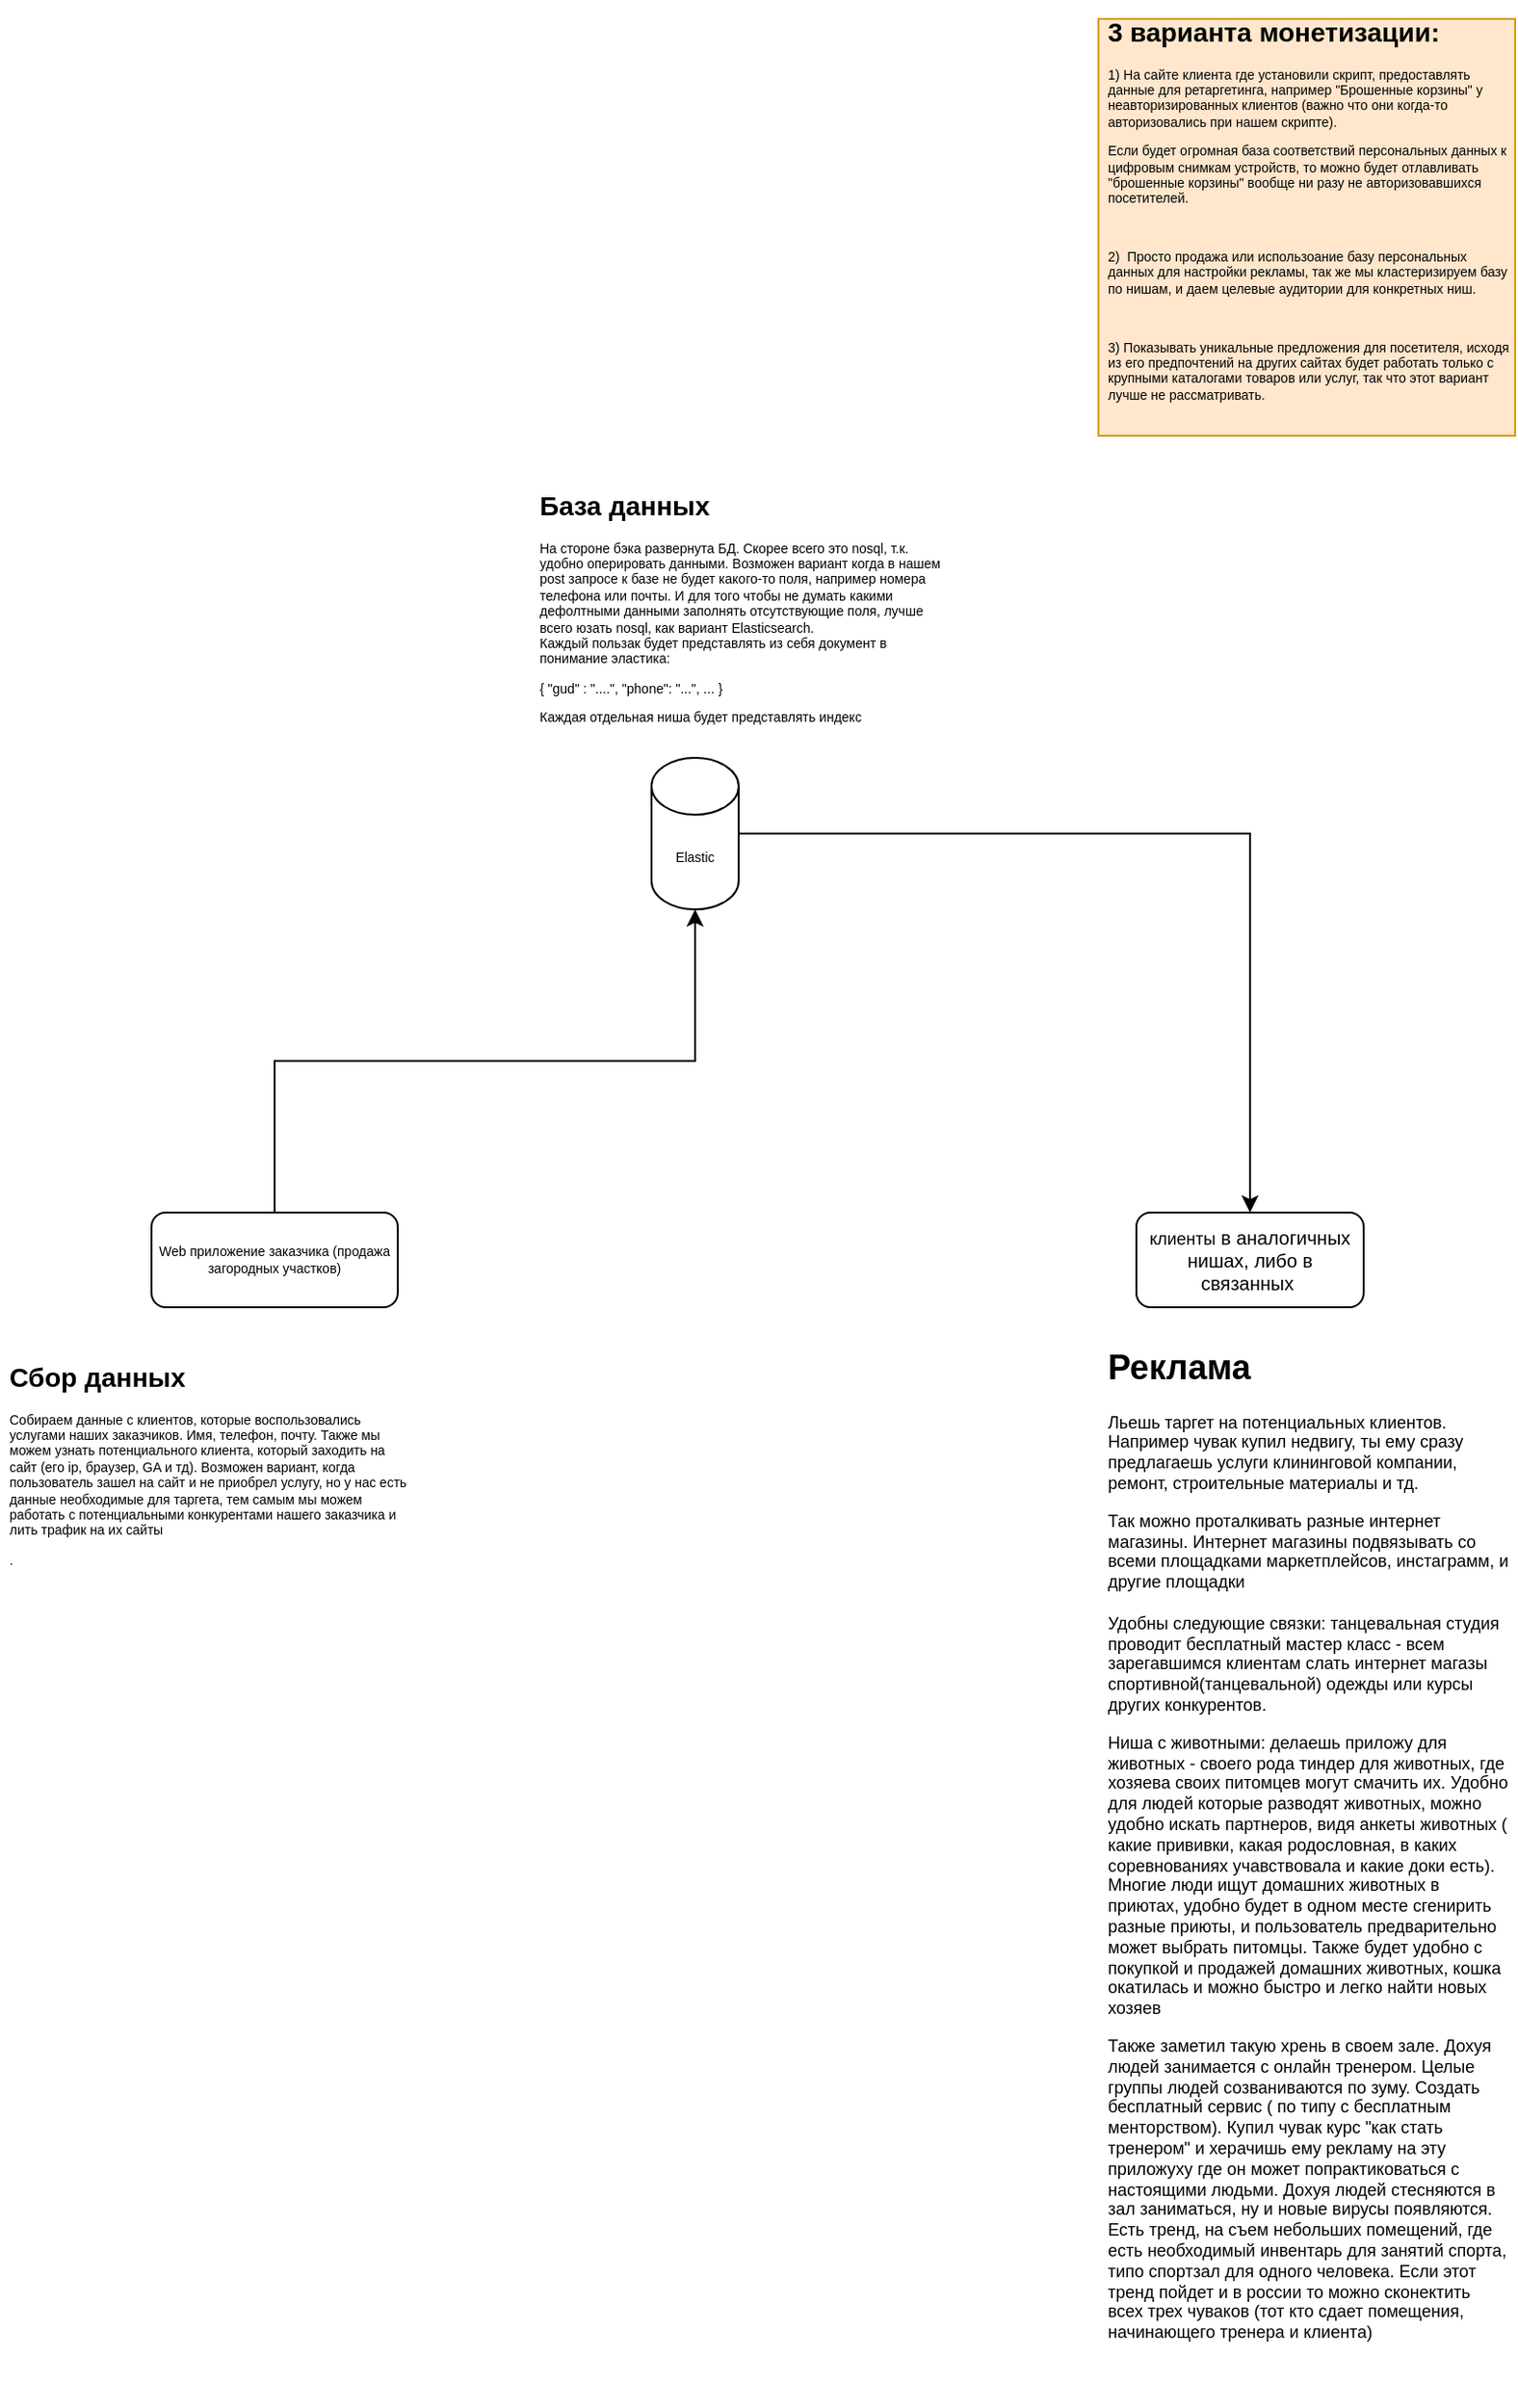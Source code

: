 <mxfile version="20.2.0" type="github">
  <diagram id="C5RBs43oDa-KdzZeNtuy" name="Page-1">
    <mxGraphModel dx="1038" dy="1716" grid="1" gridSize="10" guides="1" tooltips="1" connect="1" arrows="1" fold="1" page="1" pageScale="1" pageWidth="827" pageHeight="1169" math="0" shadow="0">
      <root>
        <mxCell id="WIyWlLk6GJQsqaUBKTNV-0" />
        <mxCell id="WIyWlLk6GJQsqaUBKTNV-1" parent="WIyWlLk6GJQsqaUBKTNV-0" />
        <mxCell id="ckcIEzo2NA76HNStzIgR-6" style="edgeStyle=orthogonalEdgeStyle;rounded=0;orthogonalLoop=1;jettySize=auto;html=1;exitX=0.5;exitY=0;exitDx=0;exitDy=0;fontSize=5;entryX=0.5;entryY=1;entryDx=0;entryDy=0;entryPerimeter=0;" parent="WIyWlLk6GJQsqaUBKTNV-1" source="WIyWlLk6GJQsqaUBKTNV-3" target="ckcIEzo2NA76HNStzIgR-4" edge="1">
          <mxGeometry relative="1" as="geometry">
            <mxPoint x="350" y="250" as="targetPoint" />
          </mxGeometry>
        </mxCell>
        <mxCell id="WIyWlLk6GJQsqaUBKTNV-3" value="Web приложение заказчика (продажа загородных участков)" style="rounded=1;whiteSpace=wrap;html=1;fontSize=7;glass=0;strokeWidth=1;shadow=0;" parent="WIyWlLk6GJQsqaUBKTNV-1" vertex="1">
          <mxGeometry x="90" y="460" width="130" height="50" as="geometry" />
        </mxCell>
        <mxCell id="ckcIEzo2NA76HNStzIgR-3" value="&lt;h1&gt;Сбор данных&lt;/h1&gt;&lt;span style=&quot;text-align: center;&quot;&gt;Собираем данные с клиентов, которые воспользовались услугами наших заказчиков. Имя, телефон, почту. Также мы можем узнать потенциального клиента, который заходить на сайт (его ip, браузер, GA и тд). Возможен вариант, когда пользователь зашел на сайт и не приобрел услугу, но у нас есть данные необходимые для таргета, тем самым мы можем работать с потенциальными конкурентами нашего заказчика и лить трафик на их сайты&amp;nbsp;&lt;br&gt;&lt;/span&gt;&lt;p&gt;.&lt;/p&gt;" style="text;html=1;strokeColor=none;fillColor=none;spacing=5;spacingTop=-20;whiteSpace=wrap;overflow=hidden;rounded=0;fontSize=7;" parent="WIyWlLk6GJQsqaUBKTNV-1" vertex="1">
          <mxGeometry x="10" y="540" width="220" height="140" as="geometry" />
        </mxCell>
        <mxCell id="ckcIEzo2NA76HNStzIgR-9" style="edgeStyle=orthogonalEdgeStyle;rounded=0;orthogonalLoop=1;jettySize=auto;html=1;exitX=1;exitY=0.5;exitDx=0;exitDy=0;exitPerimeter=0;entryX=0.5;entryY=0;entryDx=0;entryDy=0;fontSize=9;" parent="WIyWlLk6GJQsqaUBKTNV-1" source="ckcIEzo2NA76HNStzIgR-4" target="ckcIEzo2NA76HNStzIgR-7" edge="1">
          <mxGeometry relative="1" as="geometry" />
        </mxCell>
        <mxCell id="ckcIEzo2NA76HNStzIgR-4" value="Elastic" style="shape=cylinder3;whiteSpace=wrap;html=1;boundedLbl=1;backgroundOutline=1;size=15;fontSize=7;" parent="WIyWlLk6GJQsqaUBKTNV-1" vertex="1">
          <mxGeometry x="354" y="220" width="46" height="80" as="geometry" />
        </mxCell>
        <mxCell id="ckcIEzo2NA76HNStzIgR-5" value="&lt;h1&gt;База данных&lt;/h1&gt;&lt;p&gt;На стороне бэка развернута БД. Скорее всего это nosql, т.к. удобно оперировать данными. Возможен вариант когда в нашем post запросе к базе не будет какого-то поля, например номера телефона или почты. И для того чтобы не думать какими дефолтными данными заполнять отсутствующие поля, лучше всего юзать nosql, как вариант Elasticsearch.&lt;br&gt;Каждый пользак будет представлять из себя документ в понимание эластика:&lt;/p&gt;&lt;p&gt;{ &quot;gud&quot; : &quot;....&quot;, &quot;phone&quot;: &quot;...&quot;, ... }&lt;/p&gt;&lt;p&gt;Каждая отдельная ниша будет представлять индекс&lt;/p&gt;&lt;br&gt;&lt;p&gt;&lt;span style=&quot;background-color: initial;&quot;&gt;&amp;nbsp;&lt;/span&gt;&lt;/p&gt;&lt;p&gt;&amp;nbsp;&lt;br&gt;&lt;br&gt;&lt;/p&gt;" style="text;html=1;strokeColor=none;fillColor=none;spacing=5;spacingTop=-20;whiteSpace=wrap;overflow=hidden;rounded=0;fontSize=7;" parent="WIyWlLk6GJQsqaUBKTNV-1" vertex="1">
          <mxGeometry x="290" y="80" width="220" height="140" as="geometry" />
        </mxCell>
        <mxCell id="ckcIEzo2NA76HNStzIgR-7" value="&lt;font style=&quot;&quot;&gt;&lt;font style=&quot;&quot;&gt;&lt;span style=&quot;font-size: 9px;&quot;&gt;клиенты&lt;/span&gt;&lt;font size=&quot;1&quot;&gt;&amp;nbsp;в аналогичных нишах, либо в связанных&amp;nbsp;&lt;/font&gt;&lt;br&gt;&lt;/font&gt;&lt;/font&gt;" style="rounded=1;whiteSpace=wrap;html=1;fontSize=5;" parent="WIyWlLk6GJQsqaUBKTNV-1" vertex="1">
          <mxGeometry x="610" y="460" width="120" height="50" as="geometry" />
        </mxCell>
        <mxCell id="ckcIEzo2NA76HNStzIgR-8" value="&lt;h1&gt;Реклама&lt;/h1&gt;&lt;p&gt;Льешь таргет на потенциальных клиентов. Например чувак купил недвигу, ты ему сразу предлагаешь услуги клининговой компании, ремонт, строительные материалы и тд.&lt;/p&gt;&lt;p&gt;Так можно проталкивать разные интернет магазины. Интернет магазины подвязывать со всеми площадками маркетплейсов, инстаграмм, и другие площадки&lt;br&gt;&lt;br&gt;Удобны следующие связки: танцевальная студия проводит бесплатный мастер класс - всем зарегавшимся клиентам слать интернет магазы спортивной(танцевальной) одежды или курсы других конкурентов.&lt;/p&gt;&lt;p&gt;Ниша с животными: делаешь приложу для животных - своего рода тиндер для животных, где хозяева своих питомцев могут смачить их. Удобно для людей которые разводят животных, можно удобно искать партнеров, видя анкеты животных ( какие прививки, какая родословная, в каких соревнованиях учавствовала и какие доки есть). Многие люди ищут домашних животных в приютах, удобно будет в одном месте сгенирить разные приюты, и пользователь предварительно может выбрать питомцы. Также будет удобно с покупкой и продажей домашних животных, кошка окатилась и можно быстро и легко найти новых хозяев&lt;/p&gt;&lt;p&gt;Также заметил такую хрень в своем зале. Дохуя людей занимается с онлайн тренером. Целые группы людей созваниваются по зуму. Создать бесплатный сервис ( по типу с бесплатным менторством). Купил чувак курс &quot;как стать тренером&quot; и херачишь ему рекламу на эту приложуху где он может попрактиковаться с настоящими людьми. Дохуя людей стесняются в зал заниматься, ну и новые вирусы появляются. Есть тренд, на съем небольших помещений, где есть необходимый инвентарь для занятий спорта, типо спортзал для одного человека. Если этот тренд пойдет и в россии то можно сконектить всех трех чуваков (тот кто сдает помещения, начинающего тренера и клиента)&lt;/p&gt;" style="text;html=1;strokeColor=none;fillColor=none;spacing=5;spacingTop=-20;whiteSpace=wrap;overflow=hidden;rounded=0;fontSize=9;" parent="WIyWlLk6GJQsqaUBKTNV-1" vertex="1">
          <mxGeometry x="590" y="530" width="220" height="560" as="geometry" />
        </mxCell>
        <mxCell id="GjVGj1y_YxJp9ReLlNoz-2" value="&lt;h1&gt;3 варианта монетизации:&lt;/h1&gt;&lt;p&gt;1) На сайте клиента где установили скрипт, предоставлять данные для ретаргетинга, например &quot;Брошенные корзины&quot; у неавторизированных клиентов (важно что они когда-то авторизовались при нашем скрипте).&amp;nbsp;&amp;nbsp;&lt;/p&gt;&lt;p&gt;Если будет огромная база соответствий персональных данных к цифровым снимкам устройств, то можно будет отлавливать &quot;брошенные корзины&quot; вообще ни разу не авторизовавшихся посетителей.&lt;/p&gt;&lt;p&gt;&lt;br&gt;&lt;/p&gt;&lt;p&gt;2)&amp;nbsp; Просто продажа или использоание базу персональных данных для настройки рекламы, так же мы кластеризируем базу по нишам, и даем целевые аудитории для конкретных ниш.&amp;nbsp;&lt;/p&gt;&lt;p&gt;&lt;br&gt;&lt;/p&gt;&lt;p&gt;3) Показывать уникальные предложения для посетителя, исходя из его предпочтений на других сайтах будет работать только с крупными каталогами товаров или услуг, так что этот вариант лучше не рассматривать.&lt;/p&gt;&lt;br&gt;&lt;p&gt;&lt;span style=&quot;background-color: initial;&quot;&gt;&amp;nbsp;&lt;/span&gt;&lt;/p&gt;&lt;p&gt;&amp;nbsp;&lt;br&gt;&lt;br&gt;&lt;/p&gt;" style="text;html=1;strokeColor=#d79b00;fillColor=#ffe6cc;spacing=5;spacingTop=-20;whiteSpace=wrap;overflow=hidden;rounded=0;fontSize=7;" vertex="1" parent="WIyWlLk6GJQsqaUBKTNV-1">
          <mxGeometry x="590" y="-170" width="220" height="220" as="geometry" />
        </mxCell>
      </root>
    </mxGraphModel>
  </diagram>
</mxfile>
